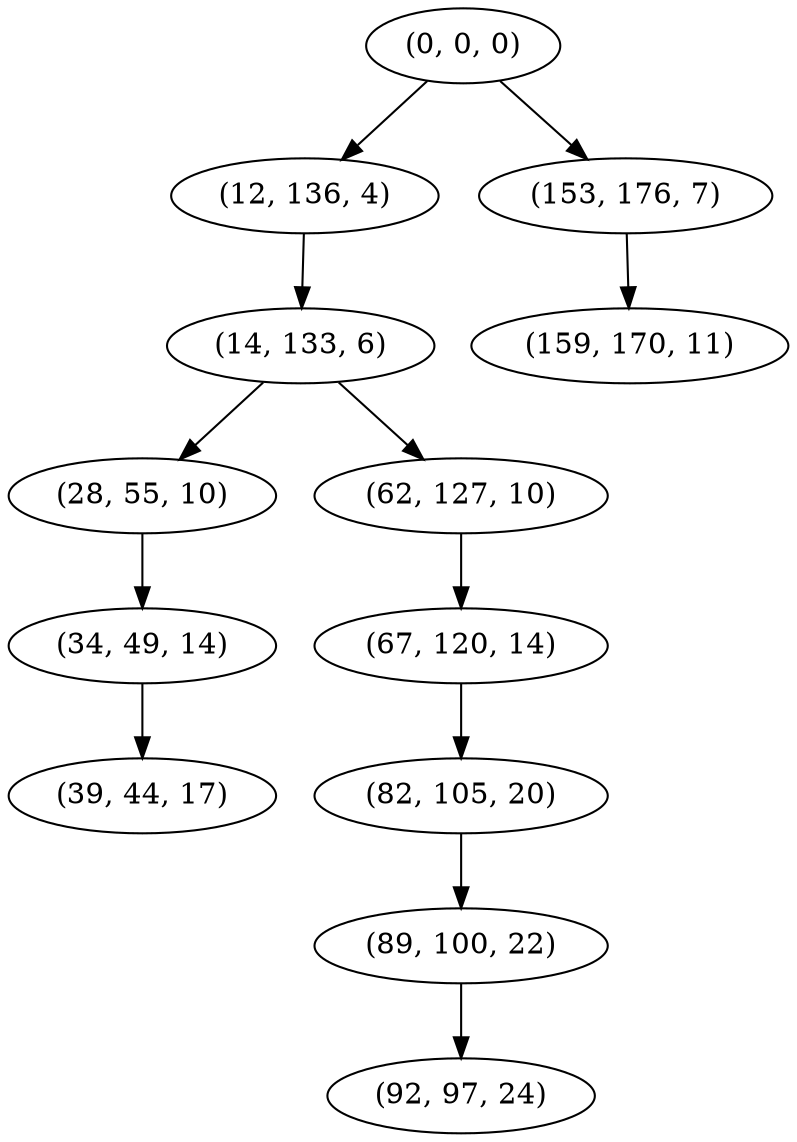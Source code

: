 digraph tree {
    "(0, 0, 0)";
    "(12, 136, 4)";
    "(14, 133, 6)";
    "(28, 55, 10)";
    "(34, 49, 14)";
    "(39, 44, 17)";
    "(62, 127, 10)";
    "(67, 120, 14)";
    "(82, 105, 20)";
    "(89, 100, 22)";
    "(92, 97, 24)";
    "(153, 176, 7)";
    "(159, 170, 11)";
    "(0, 0, 0)" -> "(12, 136, 4)";
    "(0, 0, 0)" -> "(153, 176, 7)";
    "(12, 136, 4)" -> "(14, 133, 6)";
    "(14, 133, 6)" -> "(28, 55, 10)";
    "(14, 133, 6)" -> "(62, 127, 10)";
    "(28, 55, 10)" -> "(34, 49, 14)";
    "(34, 49, 14)" -> "(39, 44, 17)";
    "(62, 127, 10)" -> "(67, 120, 14)";
    "(67, 120, 14)" -> "(82, 105, 20)";
    "(82, 105, 20)" -> "(89, 100, 22)";
    "(89, 100, 22)" -> "(92, 97, 24)";
    "(153, 176, 7)" -> "(159, 170, 11)";
}
